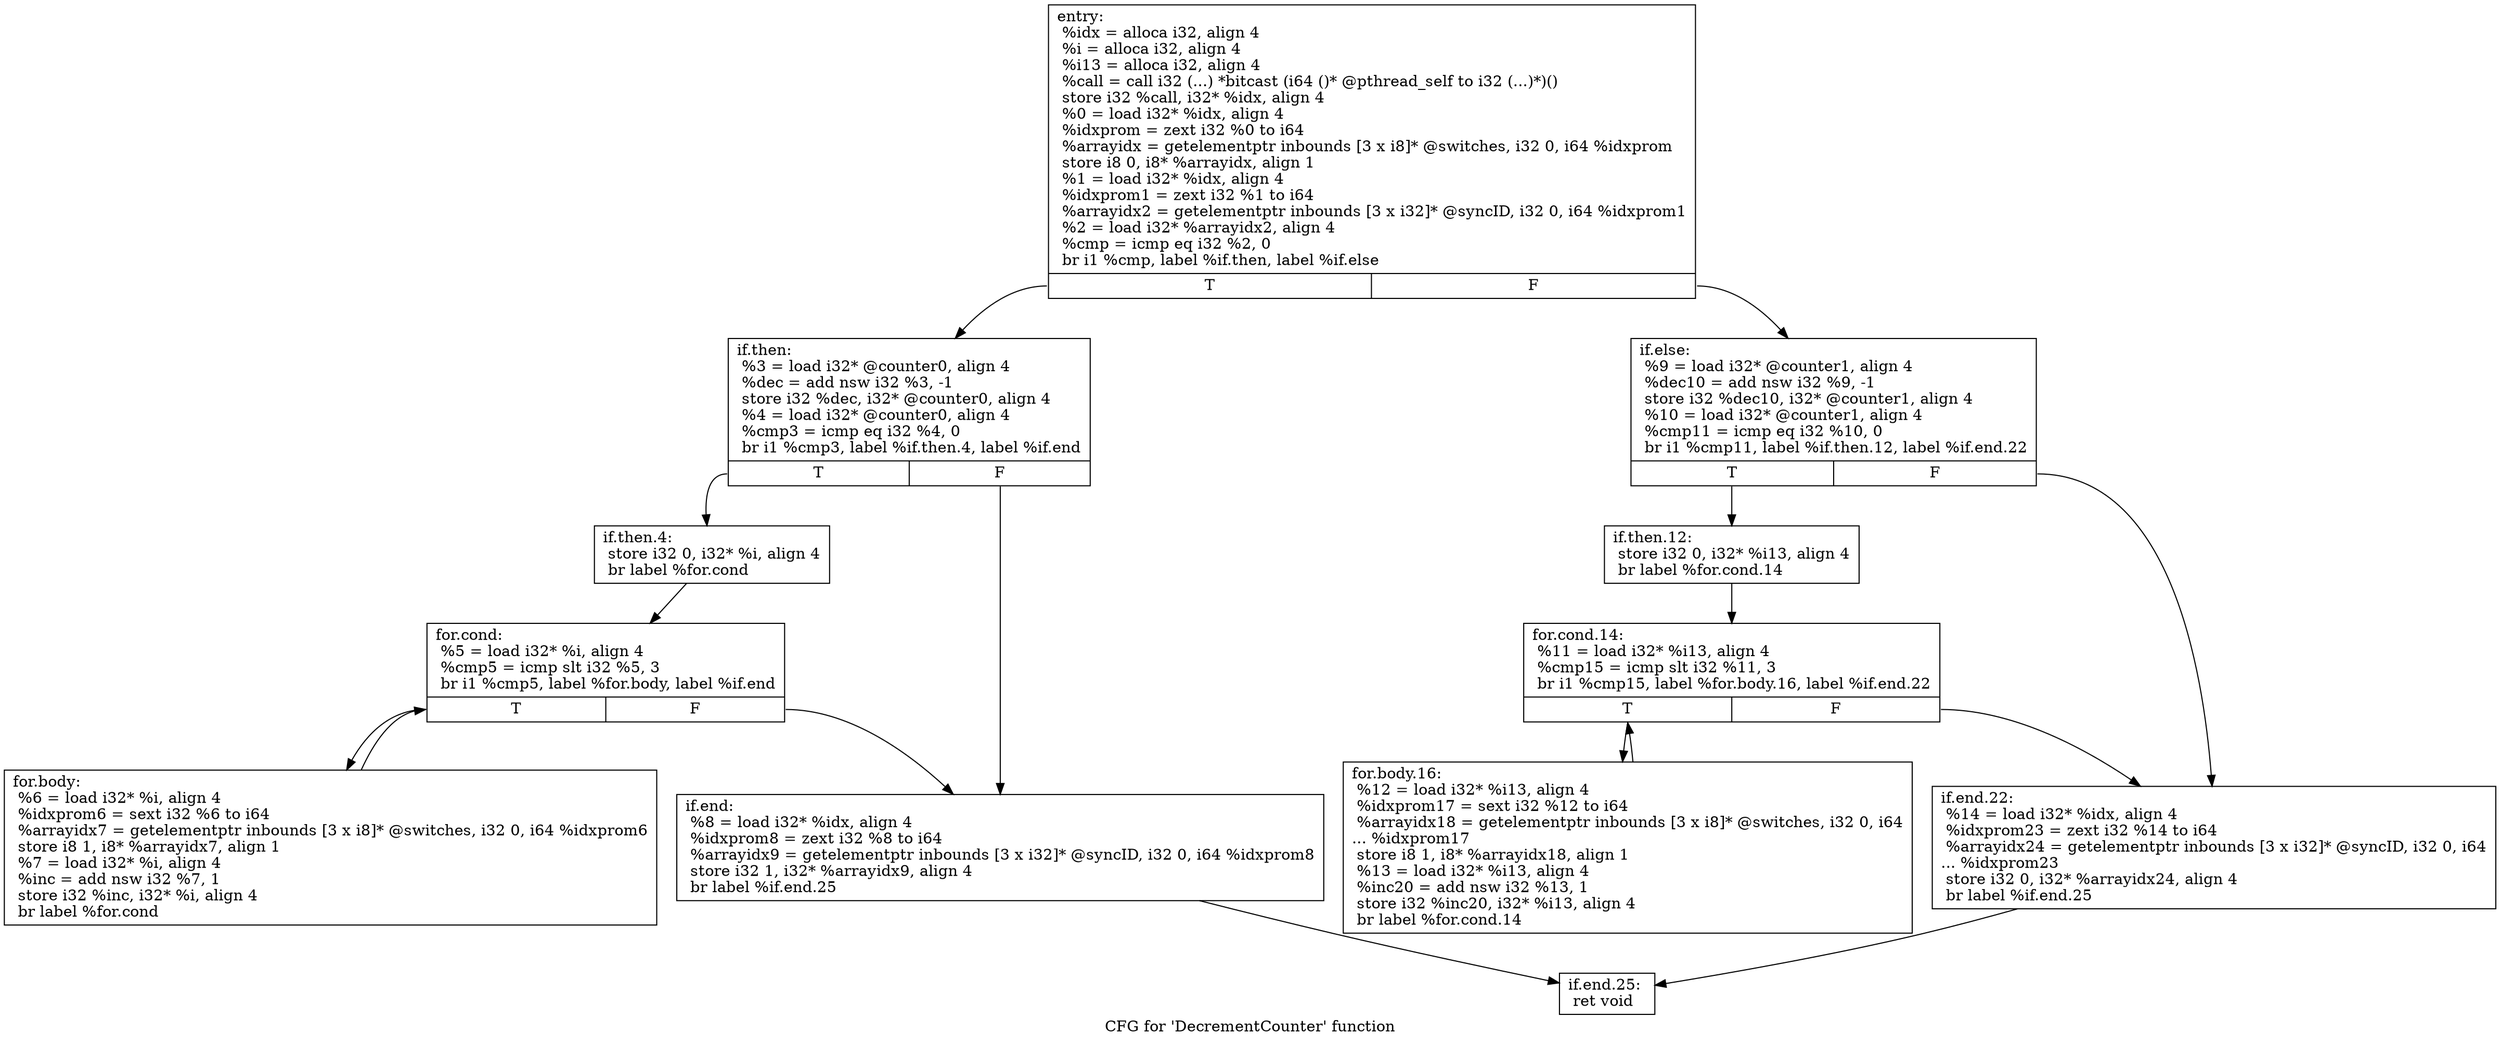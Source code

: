 digraph "CFG for 'DecrementCounter' function" {
	label="CFG for 'DecrementCounter' function";

	Node0x5428100 [shape=record,label="{entry:\l  %idx = alloca i32, align 4\l  %i = alloca i32, align 4\l  %i13 = alloca i32, align 4\l  %call = call i32 (...) *bitcast (i64 ()* @pthread_self to i32 (...)*)()\l  store i32 %call, i32* %idx, align 4\l  %0 = load i32* %idx, align 4\l  %idxprom = zext i32 %0 to i64\l  %arrayidx = getelementptr inbounds [3 x i8]* @switches, i32 0, i64 %idxprom\l  store i8 0, i8* %arrayidx, align 1\l  %1 = load i32* %idx, align 4\l  %idxprom1 = zext i32 %1 to i64\l  %arrayidx2 = getelementptr inbounds [3 x i32]* @syncID, i32 0, i64 %idxprom1\l  %2 = load i32* %arrayidx2, align 4\l  %cmp = icmp eq i32 %2, 0\l  br i1 %cmp, label %if.then, label %if.else\l|{<s0>T|<s1>F}}"];
	Node0x5428100:s0 -> Node0x5428150;
	Node0x5428100:s1 -> Node0x54282e0;
	Node0x5428150 [shape=record,label="{if.then:                                          \l  %3 = load i32* @counter0, align 4\l  %dec = add nsw i32 %3, -1\l  store i32 %dec, i32* @counter0, align 4\l  %4 = load i32* @counter0, align 4\l  %cmp3 = icmp eq i32 %4, 0\l  br i1 %cmp3, label %if.then.4, label %if.end\l|{<s0>T|<s1>F}}"];
	Node0x5428150:s0 -> Node0x54281a0;
	Node0x5428150:s1 -> Node0x5428290;
	Node0x54281a0 [shape=record,label="{if.then.4:                                        \l  store i32 0, i32* %i, align 4\l  br label %for.cond\l}"];
	Node0x54281a0 -> Node0x54281f0;
	Node0x54281f0 [shape=record,label="{for.cond:                                         \l  %5 = load i32* %i, align 4\l  %cmp5 = icmp slt i32 %5, 3\l  br i1 %cmp5, label %for.body, label %if.end\l|{<s0>T|<s1>F}}"];
	Node0x54281f0:s0 -> Node0x5428240;
	Node0x54281f0:s1 -> Node0x5428290;
	Node0x5428240 [shape=record,label="{for.body:                                         \l  %6 = load i32* %i, align 4\l  %idxprom6 = sext i32 %6 to i64\l  %arrayidx7 = getelementptr inbounds [3 x i8]* @switches, i32 0, i64 %idxprom6\l  store i8 1, i8* %arrayidx7, align 1\l  %7 = load i32* %i, align 4\l  %inc = add nsw i32 %7, 1\l  store i32 %inc, i32* %i, align 4\l  br label %for.cond\l}"];
	Node0x5428240 -> Node0x54281f0;
	Node0x5428290 [shape=record,label="{if.end:                                           \l  %8 = load i32* %idx, align 4\l  %idxprom8 = zext i32 %8 to i64\l  %arrayidx9 = getelementptr inbounds [3 x i32]* @syncID, i32 0, i64 %idxprom8\l  store i32 1, i32* %arrayidx9, align 4\l  br label %if.end.25\l}"];
	Node0x5428290 -> Node0x5428470;
	Node0x54282e0 [shape=record,label="{if.else:                                          \l  %9 = load i32* @counter1, align 4\l  %dec10 = add nsw i32 %9, -1\l  store i32 %dec10, i32* @counter1, align 4\l  %10 = load i32* @counter1, align 4\l  %cmp11 = icmp eq i32 %10, 0\l  br i1 %cmp11, label %if.then.12, label %if.end.22\l|{<s0>T|<s1>F}}"];
	Node0x54282e0:s0 -> Node0x5428330;
	Node0x54282e0:s1 -> Node0x5428420;
	Node0x5428330 [shape=record,label="{if.then.12:                                       \l  store i32 0, i32* %i13, align 4\l  br label %for.cond.14\l}"];
	Node0x5428330 -> Node0x5428380;
	Node0x5428380 [shape=record,label="{for.cond.14:                                      \l  %11 = load i32* %i13, align 4\l  %cmp15 = icmp slt i32 %11, 3\l  br i1 %cmp15, label %for.body.16, label %if.end.22\l|{<s0>T|<s1>F}}"];
	Node0x5428380:s0 -> Node0x54283d0;
	Node0x5428380:s1 -> Node0x5428420;
	Node0x54283d0 [shape=record,label="{for.body.16:                                      \l  %12 = load i32* %i13, align 4\l  %idxprom17 = sext i32 %12 to i64\l  %arrayidx18 = getelementptr inbounds [3 x i8]* @switches, i32 0, i64\l... %idxprom17\l  store i8 1, i8* %arrayidx18, align 1\l  %13 = load i32* %i13, align 4\l  %inc20 = add nsw i32 %13, 1\l  store i32 %inc20, i32* %i13, align 4\l  br label %for.cond.14\l}"];
	Node0x54283d0 -> Node0x5428380;
	Node0x5428420 [shape=record,label="{if.end.22:                                        \l  %14 = load i32* %idx, align 4\l  %idxprom23 = zext i32 %14 to i64\l  %arrayidx24 = getelementptr inbounds [3 x i32]* @syncID, i32 0, i64\l... %idxprom23\l  store i32 0, i32* %arrayidx24, align 4\l  br label %if.end.25\l}"];
	Node0x5428420 -> Node0x5428470;
	Node0x5428470 [shape=record,label="{if.end.25:                                        \l  ret void\l}"];
}
